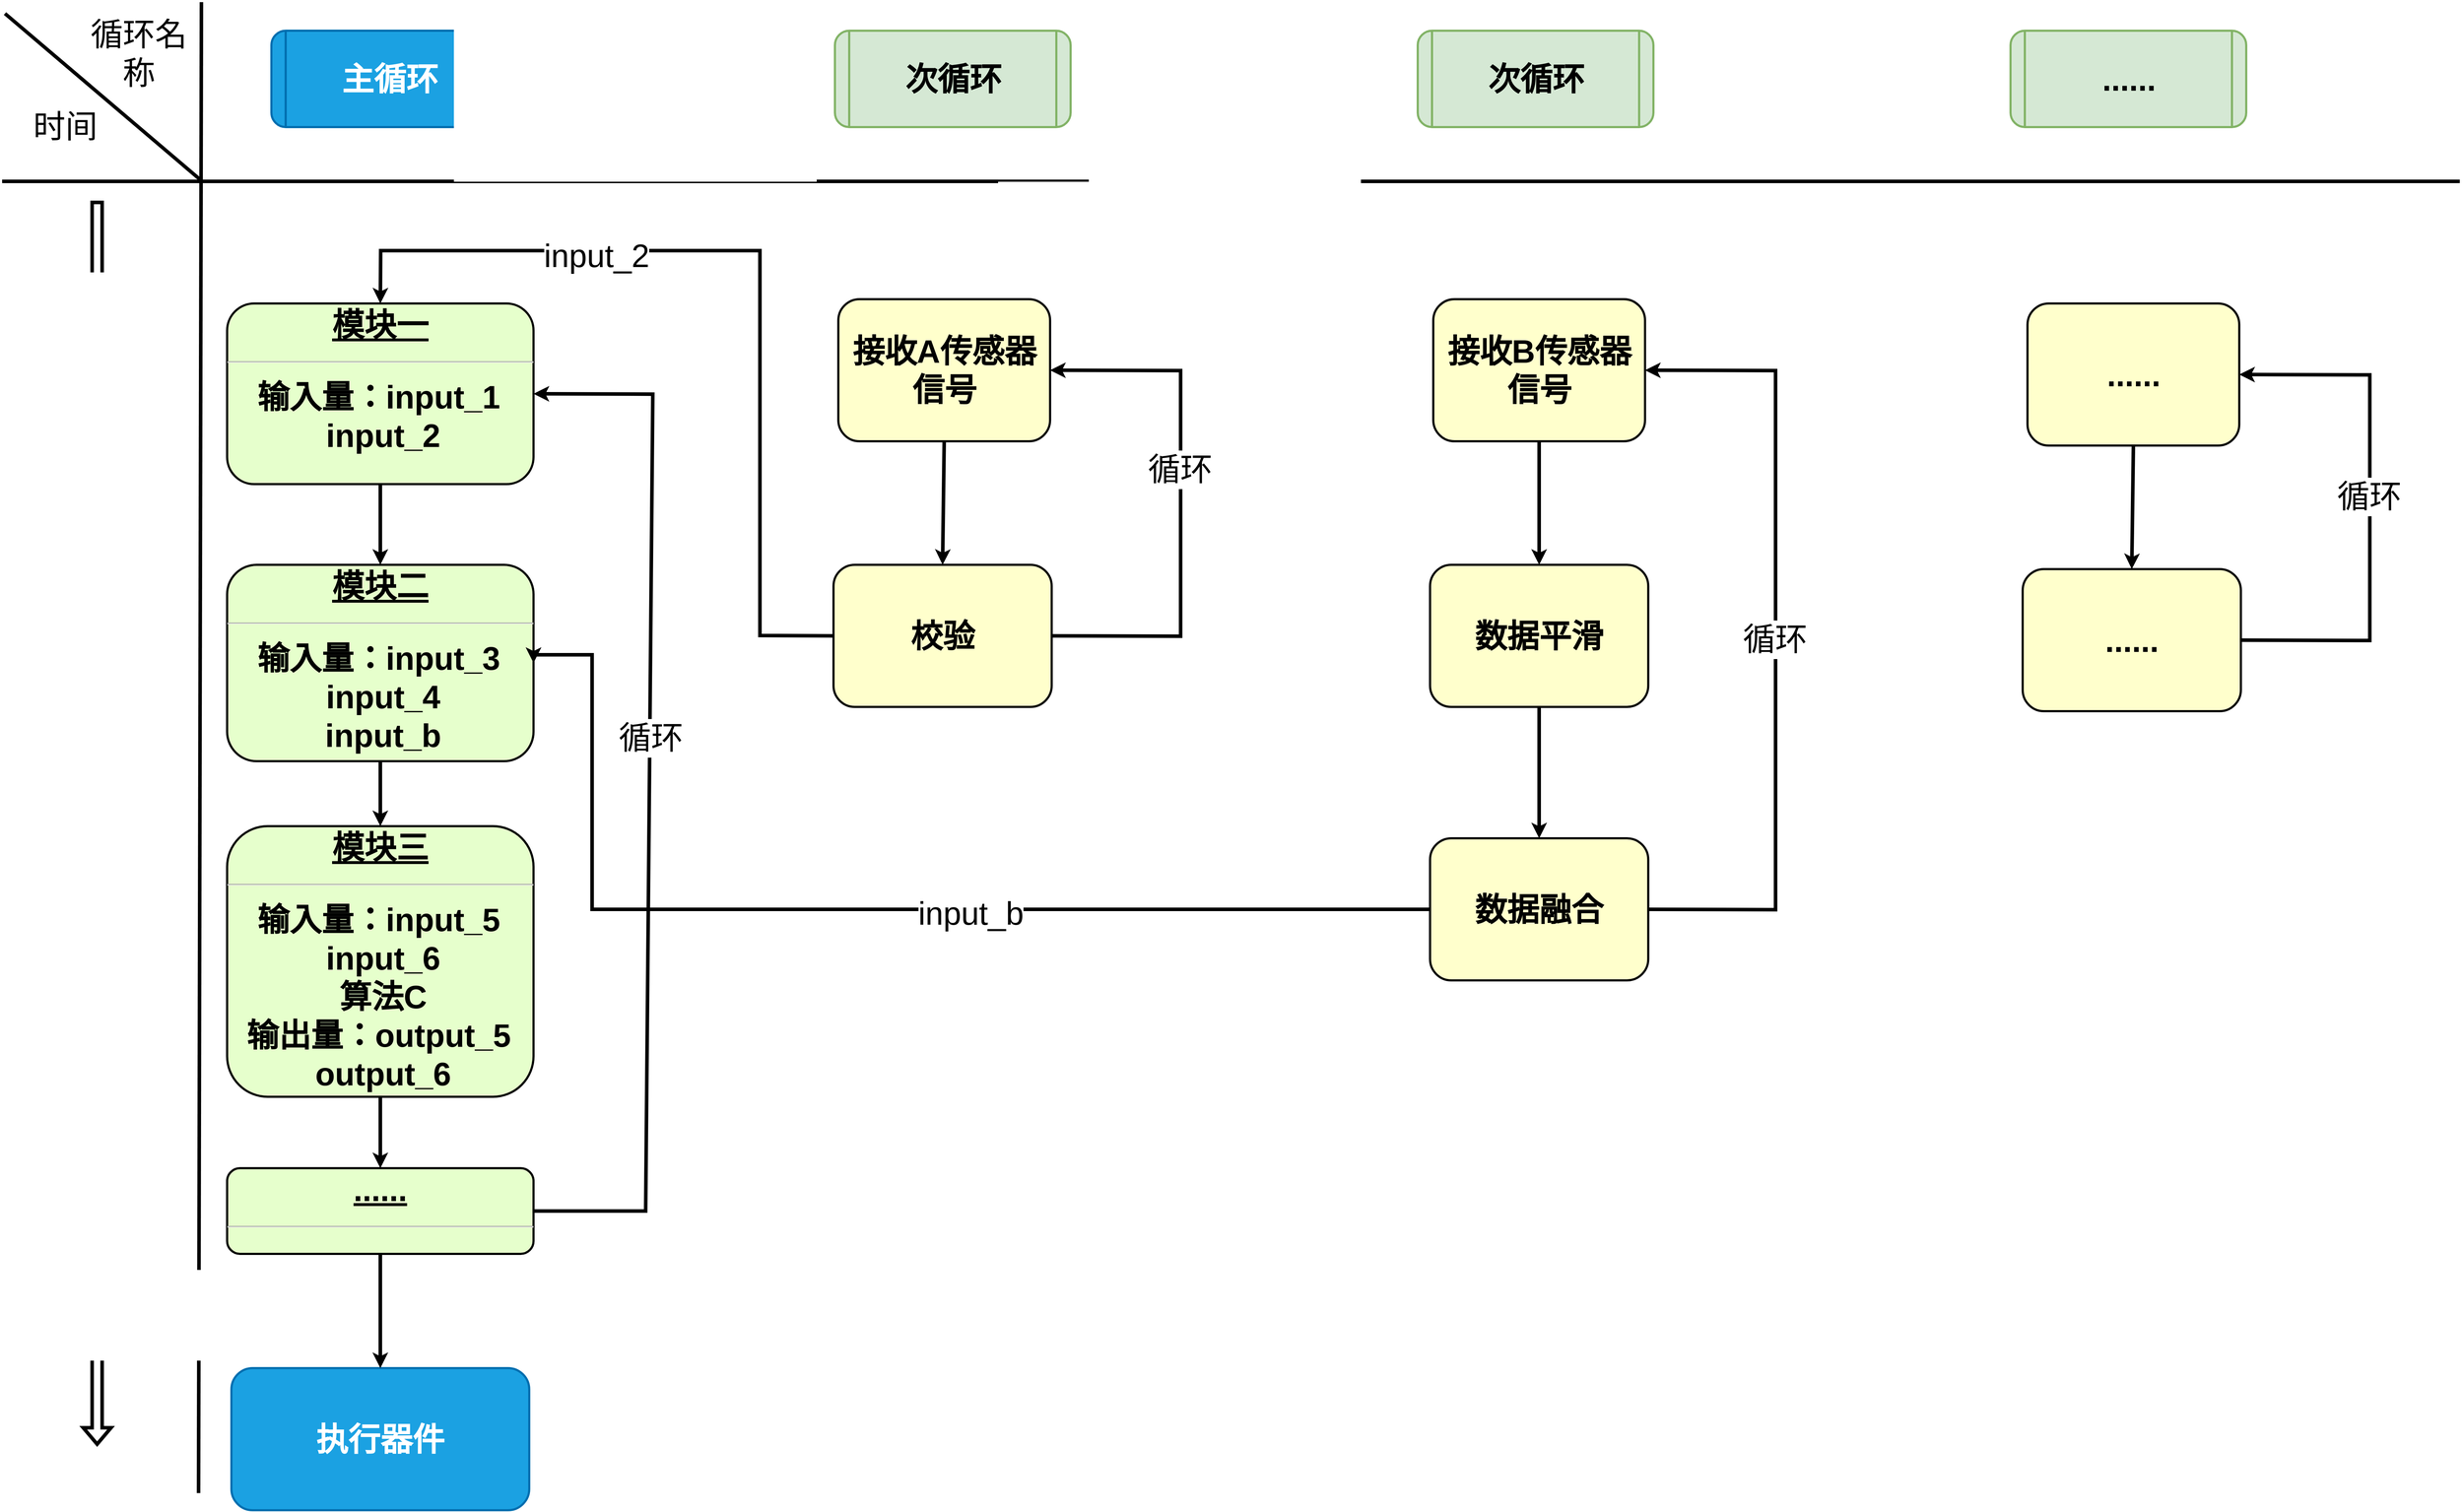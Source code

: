 <mxfile version="20.8.20" type="github">
  <diagram name="第 1 页" id="vEYWSQjw0OYUdzgQtS94">
    <mxGraphModel dx="5320" dy="1908" grid="0" gridSize="10" guides="1" tooltips="1" connect="1" arrows="1" fold="1" page="1" pageScale="1" pageWidth="1169" pageHeight="827" math="0" shadow="0">
      <root>
        <mxCell id="0" />
        <mxCell id="1" parent="0" />
        <mxCell id="5Q56VZbvU2Ra5kJknDUj-1" value="&lt;p style=&quot;margin: 4px 0px 0px; text-align: center; text-decoration: underline; font-size: 45px;&quot;&gt;&lt;font style=&quot;font-size: 45px;&quot;&gt;模块一&lt;/font&gt;&lt;/p&gt;&lt;hr style=&quot;font-size: 45px;&quot;&gt;&lt;p style=&quot;margin: 0px 0px 0px 8px; font-size: 45px;&quot;&gt;输入量：input_1&amp;nbsp;&lt;/p&gt;&lt;p style=&quot;margin: 0px 0px 0px 8px; font-size: 45px;&quot;&gt;input_2&lt;/p&gt;&lt;p style=&quot;margin: 0px 0px 0px 8px; font-size: 45px;&quot;&gt;&lt;br style=&quot;font-size: 45px;&quot;&gt;&lt;/p&gt;&lt;p style=&quot;margin: 0px 0px 0px 8px; font-size: 45px;&quot;&gt;算法A&lt;/p&gt;&lt;p style=&quot;margin: 0px 0px 0px 8px; font-size: 45px;&quot;&gt;&lt;br style=&quot;font-size: 45px;&quot;&gt;&lt;/p&gt;&lt;p style=&quot;margin: 0px 0px 0px 8px; font-size: 45px;&quot;&gt;输出量：output_1 output_2&lt;/p&gt;" style="verticalAlign=middle;align=center;overflow=fill;fontSize=45;fontFamily=Helvetica;html=1;rounded=1;fontStyle=1;strokeWidth=3;fillColor=#E6FFCC;rotation=0;" parent="1" vertex="1">
          <mxGeometry x="374" y="1379" width="429" height="253" as="geometry" />
        </mxCell>
        <mxCell id="5Q56VZbvU2Ra5kJknDUj-3" value="主循环" style="shape=process;whiteSpace=wrap;align=center;verticalAlign=middle;size=0.048;fontStyle=1;strokeWidth=3;fillColor=#1ba1e2;rounded=1;fontSize=45;fontColor=#ffffff;strokeColor=#006EAF;" parent="1" vertex="1">
          <mxGeometry x="436" y="997" width="330" height="135" as="geometry" />
        </mxCell>
        <mxCell id="5Q56VZbvU2Ra5kJknDUj-4" value="次循环" style="shape=process;whiteSpace=wrap;align=center;verticalAlign=middle;size=0.048;fontStyle=1;strokeWidth=3;fillColor=#d5e8d4;rounded=1;fontSize=45;strokeColor=#82b366;" parent="1" vertex="1">
          <mxGeometry x="1225" y="997" width="330" height="135" as="geometry" />
        </mxCell>
        <mxCell id="5Q56VZbvU2Ra5kJknDUj-5" value="次循环" style="shape=process;whiteSpace=wrap;align=center;verticalAlign=middle;size=0.048;fontStyle=1;strokeWidth=3;fillColor=#d5e8d4;rounded=1;fontSize=45;strokeColor=#82b366;" parent="1" vertex="1">
          <mxGeometry x="2041" y="997" width="330" height="135" as="geometry" />
        </mxCell>
        <mxCell id="5Q56VZbvU2Ra5kJknDUj-6" value="......" style="shape=process;whiteSpace=wrap;align=center;verticalAlign=middle;size=0.048;fontStyle=1;strokeWidth=3;fillColor=#d5e8d4;rounded=1;fontSize=45;strokeColor=#82b366;" parent="1" vertex="1">
          <mxGeometry x="2871" y="997" width="330" height="135" as="geometry" />
        </mxCell>
        <mxCell id="5Q56VZbvU2Ra5kJknDUj-7" value="" style="endArrow=none;html=1;rounded=0;fontSize=45;strokeWidth=5;" parent="1" edge="1">
          <mxGeometry width="50" height="50" relative="1" as="geometry">
            <mxPoint x="334" y="3045" as="sourcePoint" />
            <mxPoint x="338" y="957" as="targetPoint" />
          </mxGeometry>
        </mxCell>
        <mxCell id="5Q56VZbvU2Ra5kJknDUj-8" value="" style="endArrow=none;html=1;rounded=0;fontSize=45;strokeWidth=5;" parent="1" edge="1">
          <mxGeometry width="50" height="50" relative="1" as="geometry">
            <mxPoint x="3500" y="1208" as="sourcePoint" />
            <mxPoint x="59" y="1208" as="targetPoint" />
          </mxGeometry>
        </mxCell>
        <mxCell id="5Q56VZbvU2Ra5kJknDUj-9" value="" style="endArrow=none;html=1;rounded=0;fontSize=45;strokeWidth=5;" parent="1" edge="1">
          <mxGeometry width="50" height="50" relative="1" as="geometry">
            <mxPoint x="338" y="1207" as="sourcePoint" />
            <mxPoint x="63" y="973" as="targetPoint" />
          </mxGeometry>
        </mxCell>
        <mxCell id="5Q56VZbvU2Ra5kJknDUj-10" value="循环名称" style="text;html=1;strokeColor=none;fillColor=none;align=center;verticalAlign=middle;whiteSpace=wrap;rounded=0;fontSize=45;" parent="1" vertex="1">
          <mxGeometry x="180" y="1014" width="141" height="30" as="geometry" />
        </mxCell>
        <mxCell id="5Q56VZbvU2Ra5kJknDUj-11" value="时间" style="text;html=1;strokeColor=none;fillColor=none;align=center;verticalAlign=middle;whiteSpace=wrap;rounded=0;fontSize=45;" parent="1" vertex="1">
          <mxGeometry x="77" y="1116" width="141" height="30" as="geometry" />
        </mxCell>
        <mxCell id="5Q56VZbvU2Ra5kJknDUj-12" value="" style="shape=flexArrow;endArrow=classic;html=1;rounded=0;strokeWidth=5;fontSize=45;" parent="1" edge="1">
          <mxGeometry width="50" height="50" relative="1" as="geometry">
            <mxPoint x="192" y="1235" as="sourcePoint" />
            <mxPoint x="192" y="2979" as="targetPoint" />
          </mxGeometry>
        </mxCell>
        <mxCell id="5Q56VZbvU2Ra5kJknDUj-13" value="&lt;p style=&quot;margin: 4px 0px 0px; text-align: center; text-decoration: underline; font-size: 45px;&quot;&gt;&lt;font style=&quot;font-size: 45px;&quot;&gt;模块二&lt;/font&gt;&lt;/p&gt;&lt;hr style=&quot;font-size: 45px;&quot;&gt;&lt;p style=&quot;margin: 0px 0px 0px 8px; font-size: 45px;&quot;&gt;输入量：input_3&amp;nbsp;&lt;/p&gt;&lt;p style=&quot;margin: 0px 0px 0px 8px; font-size: 45px;&quot;&gt;input_4&lt;/p&gt;&lt;p style=&quot;margin: 0px 0px 0px 8px; font-size: 45px;&quot;&gt;input_b&lt;/p&gt;&lt;p style=&quot;margin: 0px 0px 0px 8px; font-size: 45px;&quot;&gt;&lt;br style=&quot;font-size: 45px;&quot;&gt;&lt;/p&gt;&lt;p style=&quot;margin: 0px 0px 0px 8px; font-size: 45px;&quot;&gt;算法B&lt;/p&gt;&lt;p style=&quot;margin: 0px 0px 0px 8px; font-size: 45px;&quot;&gt;&lt;br style=&quot;font-size: 45px;&quot;&gt;&lt;/p&gt;&lt;p style=&quot;margin: 0px 0px 0px 8px; font-size: 45px;&quot;&gt;输出量：output_3 output_4&lt;/p&gt;" style="verticalAlign=middle;align=center;overflow=fill;fontSize=45;fontFamily=Helvetica;html=1;rounded=1;fontStyle=1;strokeWidth=3;fillColor=#E6FFCC;rotation=0;" parent="1" vertex="1">
          <mxGeometry x="374" y="1745" width="429" height="275" as="geometry" />
        </mxCell>
        <mxCell id="5Q56VZbvU2Ra5kJknDUj-14" value="&lt;p style=&quot;margin: 4px 0px 0px; text-align: center; text-decoration: underline; font-size: 45px;&quot;&gt;&lt;font style=&quot;font-size: 45px;&quot;&gt;模块三&lt;/font&gt;&lt;/p&gt;&lt;hr style=&quot;font-size: 45px;&quot;&gt;&lt;p style=&quot;margin: 0px 0px 0px 8px; font-size: 45px;&quot;&gt;输入量：input_5&amp;nbsp;&lt;/p&gt;&lt;p style=&quot;margin: 0px 0px 0px 8px; font-size: 45px;&quot;&gt;input_6&lt;/p&gt;&lt;p style=&quot;margin: 0px 0px 0px 8px; font-size: 45px;&quot;&gt;算法C&lt;/p&gt;&lt;p style=&quot;margin: 0px 0px 0px 8px; font-size: 45px;&quot;&gt;输出量：output_5&amp;nbsp;&lt;/p&gt;&lt;p style=&quot;margin: 0px 0px 0px 8px; font-size: 45px;&quot;&gt;output_6&lt;/p&gt;" style="verticalAlign=middle;align=center;overflow=fill;fontSize=45;fontFamily=Helvetica;html=1;rounded=1;fontStyle=1;strokeWidth=3;fillColor=#E6FFCC;rotation=0;" parent="1" vertex="1">
          <mxGeometry x="374" y="2111" width="429" height="379" as="geometry" />
        </mxCell>
        <mxCell id="5Q56VZbvU2Ra5kJknDUj-15" value="&lt;p style=&quot;margin: 4px 0px 0px; text-align: center; text-decoration: underline; font-size: 45px;&quot;&gt;&lt;span style=&quot;font-size: 45px;&quot;&gt;......&lt;/span&gt;&lt;/p&gt;&lt;hr style=&quot;font-size: 45px;&quot;&gt;&lt;p style=&quot;margin: 0px 0px 0px 8px; font-size: 45px;&quot;&gt;......&lt;/p&gt;" style="verticalAlign=middle;align=center;overflow=fill;fontSize=45;fontFamily=Helvetica;html=1;rounded=1;fontStyle=1;strokeWidth=3;fillColor=#E6FFCC;rotation=0;" parent="1" vertex="1">
          <mxGeometry x="374" y="2590" width="429" height="120" as="geometry" />
        </mxCell>
        <mxCell id="5Q56VZbvU2Ra5kJknDUj-16" value="执行器件" style="whiteSpace=wrap;align=center;verticalAlign=middle;fontStyle=1;strokeWidth=3;fillColor=#1ba1e2;rounded=1;fontSize=45;fontColor=#ffffff;strokeColor=#006EAF;" parent="1" vertex="1">
          <mxGeometry x="380" y="2870" width="417" height="199" as="geometry" />
        </mxCell>
        <mxCell id="5Q56VZbvU2Ra5kJknDUj-17" value="" style="endArrow=classic;html=1;rounded=0;strokeWidth=5;fontSize=45;entryX=0.5;entryY=0;entryDx=0;entryDy=0;exitX=0.5;exitY=1;exitDx=0;exitDy=0;" parent="1" source="5Q56VZbvU2Ra5kJknDUj-1" target="5Q56VZbvU2Ra5kJknDUj-13" edge="1">
          <mxGeometry width="50" height="50" relative="1" as="geometry">
            <mxPoint x="1008" y="1425" as="sourcePoint" />
            <mxPoint x="1058" y="1375" as="targetPoint" />
          </mxGeometry>
        </mxCell>
        <mxCell id="5Q56VZbvU2Ra5kJknDUj-18" value="" style="endArrow=classic;html=1;rounded=0;strokeWidth=5;fontSize=45;entryX=0.5;entryY=0;entryDx=0;entryDy=0;exitX=0.5;exitY=1;exitDx=0;exitDy=0;" parent="1" source="5Q56VZbvU2Ra5kJknDUj-13" target="5Q56VZbvU2Ra5kJknDUj-14" edge="1">
          <mxGeometry width="50" height="50" relative="1" as="geometry">
            <mxPoint x="596" y="2020" as="sourcePoint" />
            <mxPoint x="596" y="2133" as="targetPoint" />
          </mxGeometry>
        </mxCell>
        <mxCell id="5Q56VZbvU2Ra5kJknDUj-19" value="" style="endArrow=classic;html=1;rounded=0;strokeWidth=5;fontSize=45;entryX=0.5;entryY=0;entryDx=0;entryDy=0;exitX=0.5;exitY=1;exitDx=0;exitDy=0;" parent="1" source="5Q56VZbvU2Ra5kJknDUj-14" target="5Q56VZbvU2Ra5kJknDUj-15" edge="1">
          <mxGeometry width="50" height="50" relative="1" as="geometry">
            <mxPoint x="596" y="2401" as="sourcePoint" />
            <mxPoint x="596" y="2514" as="targetPoint" />
          </mxGeometry>
        </mxCell>
        <mxCell id="5Q56VZbvU2Ra5kJknDUj-20" value="" style="endArrow=classic;html=1;rounded=0;strokeWidth=5;fontSize=45;exitX=0.5;exitY=1;exitDx=0;exitDy=0;" parent="1" source="5Q56VZbvU2Ra5kJknDUj-15" target="5Q56VZbvU2Ra5kJknDUj-16" edge="1">
          <mxGeometry width="50" height="50" relative="1" as="geometry">
            <mxPoint x="595" y="2645" as="sourcePoint" />
            <mxPoint x="595" y="2758" as="targetPoint" />
          </mxGeometry>
        </mxCell>
        <mxCell id="5Q56VZbvU2Ra5kJknDUj-21" value="" style="endArrow=classic;html=1;rounded=0;strokeWidth=5;fontSize=45;exitX=1;exitY=0.5;exitDx=0;exitDy=0;entryX=1;entryY=0.5;entryDx=0;entryDy=0;" parent="1" source="5Q56VZbvU2Ra5kJknDUj-15" target="5Q56VZbvU2Ra5kJknDUj-1" edge="1">
          <mxGeometry width="50" height="50" relative="1" as="geometry">
            <mxPoint x="962" y="2555" as="sourcePoint" />
            <mxPoint x="902" y="1476" as="targetPoint" />
            <Array as="points">
              <mxPoint x="960" y="2650" />
              <mxPoint x="970" y="1506" />
            </Array>
          </mxGeometry>
        </mxCell>
        <mxCell id="5Q56VZbvU2Ra5kJknDUj-22" value="&lt;font style=&quot;font-size: 45px;&quot;&gt;循环&lt;/font&gt;" style="edgeLabel;html=1;align=center;verticalAlign=middle;resizable=0;points=[];fontSize=45;" parent="5Q56VZbvU2Ra5kJknDUj-21" vertex="1" connectable="0">
          <mxGeometry x="0.117" y="-1" relative="1" as="geometry">
            <mxPoint as="offset" />
          </mxGeometry>
        </mxCell>
        <mxCell id="5Q56VZbvU2Ra5kJknDUj-23" value="接收A传感器信号" style="whiteSpace=wrap;align=center;verticalAlign=middle;fontStyle=1;strokeWidth=3;fillColor=#FFFFCC;rounded=1;fontSize=45;" parent="1" vertex="1">
          <mxGeometry x="1229.75" y="1373" width="296.5" height="199" as="geometry" />
        </mxCell>
        <mxCell id="5Q56VZbvU2Ra5kJknDUj-24" value="校验" style="whiteSpace=wrap;align=center;verticalAlign=middle;fontStyle=1;strokeWidth=3;fillColor=#FFFFCC;rounded=1;fontSize=45;" parent="1" vertex="1">
          <mxGeometry x="1223" y="1745" width="305.5" height="199" as="geometry" />
        </mxCell>
        <mxCell id="5Q56VZbvU2Ra5kJknDUj-25" value="" style="endArrow=classic;html=1;rounded=0;strokeWidth=5;fontSize=45;exitX=0.5;exitY=1;exitDx=0;exitDy=0;entryX=0.5;entryY=0;entryDx=0;entryDy=0;" parent="1" source="5Q56VZbvU2Ra5kJknDUj-23" target="5Q56VZbvU2Ra5kJknDUj-24" edge="1">
          <mxGeometry width="50" height="50" relative="1" as="geometry">
            <mxPoint x="1406" y="1617" as="sourcePoint" />
            <mxPoint x="1485" y="1681" as="targetPoint" />
          </mxGeometry>
        </mxCell>
        <mxCell id="5Q56VZbvU2Ra5kJknDUj-26" value="" style="endArrow=classic;html=1;rounded=0;strokeWidth=5;fontSize=45;exitX=0;exitY=0.5;exitDx=0;exitDy=0;entryX=0.5;entryY=0;entryDx=0;entryDy=0;" parent="1" source="5Q56VZbvU2Ra5kJknDUj-24" target="5Q56VZbvU2Ra5kJknDUj-1" edge="1">
          <mxGeometry width="50" height="50" relative="1" as="geometry">
            <mxPoint x="1182.5" y="1843.5" as="sourcePoint" />
            <mxPoint x="587" y="1300" as="targetPoint" />
            <Array as="points">
              <mxPoint x="1120" y="1844" />
              <mxPoint x="1120" y="1305" />
              <mxPoint x="589" y="1305" />
            </Array>
          </mxGeometry>
        </mxCell>
        <mxCell id="5Q56VZbvU2Ra5kJknDUj-27" value="&lt;font style=&quot;font-size: 45px;&quot;&gt;input_2&lt;/font&gt;" style="edgeLabel;html=1;align=center;verticalAlign=middle;resizable=0;points=[];fontSize=45;" parent="5Q56VZbvU2Ra5kJknDUj-26" vertex="1" connectable="0">
          <mxGeometry x="0.397" y="7" relative="1" as="geometry">
            <mxPoint as="offset" />
          </mxGeometry>
        </mxCell>
        <mxCell id="5Q56VZbvU2Ra5kJknDUj-28" value="" style="endArrow=classic;html=1;rounded=0;strokeWidth=5;fontSize=45;exitX=1;exitY=0.5;exitDx=0;exitDy=0;entryX=1;entryY=0.5;entryDx=0;entryDy=0;" parent="1" source="5Q56VZbvU2Ra5kJknDUj-24" target="5Q56VZbvU2Ra5kJknDUj-23" edge="1">
          <mxGeometry width="50" height="50" relative="1" as="geometry">
            <mxPoint x="1805" y="1783" as="sourcePoint" />
            <mxPoint x="1754" y="1433" as="targetPoint" />
            <Array as="points">
              <mxPoint x="1709" y="1845" />
              <mxPoint x="1709" y="1473" />
            </Array>
          </mxGeometry>
        </mxCell>
        <mxCell id="5Q56VZbvU2Ra5kJknDUj-29" value="&lt;font style=&quot;font-size: 45px;&quot;&gt;循环&lt;/font&gt;" style="edgeLabel;html=1;align=center;verticalAlign=middle;resizable=0;points=[];fontSize=45;" parent="5Q56VZbvU2Ra5kJknDUj-28" vertex="1" connectable="0">
          <mxGeometry x="0.13" y="1" relative="1" as="geometry">
            <mxPoint y="1" as="offset" />
          </mxGeometry>
        </mxCell>
        <mxCell id="5Q56VZbvU2Ra5kJknDUj-30" value="接收B传感器信号" style="whiteSpace=wrap;align=center;verticalAlign=middle;fontStyle=1;strokeWidth=3;fillColor=#FFFFCC;rounded=1;fontSize=45;" parent="1" vertex="1">
          <mxGeometry x="2062.75" y="1373" width="296.5" height="199" as="geometry" />
        </mxCell>
        <mxCell id="5Q56VZbvU2Ra5kJknDUj-31" value="数据平滑" style="whiteSpace=wrap;align=center;verticalAlign=middle;fontStyle=1;strokeWidth=3;fillColor=#FFFFCC;rounded=1;fontSize=45;" parent="1" vertex="1">
          <mxGeometry x="2058.25" y="1745" width="305.5" height="199" as="geometry" />
        </mxCell>
        <mxCell id="5Q56VZbvU2Ra5kJknDUj-32" value="" style="endArrow=classic;html=1;rounded=0;strokeWidth=5;fontSize=45;exitX=0.5;exitY=1;exitDx=0;exitDy=0;entryX=0.5;entryY=0;entryDx=0;entryDy=0;" parent="1" source="5Q56VZbvU2Ra5kJknDUj-30" target="5Q56VZbvU2Ra5kJknDUj-31" edge="1">
          <mxGeometry width="50" height="50" relative="1" as="geometry">
            <mxPoint x="2239" y="1617" as="sourcePoint" />
            <mxPoint x="2318" y="1681" as="targetPoint" />
          </mxGeometry>
        </mxCell>
        <mxCell id="5Q56VZbvU2Ra5kJknDUj-33" value="" style="endArrow=classic;html=1;rounded=0;strokeWidth=5;fontSize=45;exitX=1;exitY=0.5;exitDx=0;exitDy=0;entryX=1;entryY=0.5;entryDx=0;entryDy=0;" parent="1" source="5Q56VZbvU2Ra5kJknDUj-37" target="5Q56VZbvU2Ra5kJknDUj-30" edge="1">
          <mxGeometry width="50" height="50" relative="1" as="geometry">
            <mxPoint x="2638" y="1783" as="sourcePoint" />
            <mxPoint x="2587" y="1433" as="targetPoint" />
            <Array as="points">
              <mxPoint x="2542" y="2228" />
              <mxPoint x="2542" y="1473" />
            </Array>
          </mxGeometry>
        </mxCell>
        <mxCell id="5Q56VZbvU2Ra5kJknDUj-34" value="&lt;font style=&quot;font-size: 45px;&quot;&gt;循环&lt;/font&gt;" style="edgeLabel;html=1;align=center;verticalAlign=middle;resizable=0;points=[];fontSize=45;" parent="5Q56VZbvU2Ra5kJknDUj-33" vertex="1" connectable="0">
          <mxGeometry x="0.13" y="1" relative="1" as="geometry">
            <mxPoint y="73" as="offset" />
          </mxGeometry>
        </mxCell>
        <mxCell id="5Q56VZbvU2Ra5kJknDUj-35" style="edgeStyle=orthogonalEdgeStyle;rounded=0;orthogonalLoop=1;jettySize=auto;html=1;strokeWidth=5;fontSize=45;entryX=1;entryY=0.5;entryDx=0;entryDy=0;" parent="1" source="5Q56VZbvU2Ra5kJknDUj-37" target="5Q56VZbvU2Ra5kJknDUj-13" edge="1">
          <mxGeometry relative="1" as="geometry">
            <mxPoint x="899" y="1878" as="targetPoint" />
            <Array as="points">
              <mxPoint x="885" y="2227" />
              <mxPoint x="885" y="1871" />
            </Array>
          </mxGeometry>
        </mxCell>
        <mxCell id="5Q56VZbvU2Ra5kJknDUj-36" value="&lt;font style=&quot;font-size: 45px;&quot;&gt;input_b&lt;/font&gt;" style="edgeLabel;html=1;align=center;verticalAlign=middle;resizable=0;points=[];fontSize=45;" parent="5Q56VZbvU2Ra5kJknDUj-35" vertex="1" connectable="0">
          <mxGeometry x="-0.206" y="5" relative="1" as="geometry">
            <mxPoint x="1" as="offset" />
          </mxGeometry>
        </mxCell>
        <mxCell id="5Q56VZbvU2Ra5kJknDUj-37" value="数据融合" style="whiteSpace=wrap;align=center;verticalAlign=middle;fontStyle=1;strokeWidth=3;fillColor=#FFFFCC;rounded=1;fontSize=45;" parent="1" vertex="1">
          <mxGeometry x="2058.25" y="2128" width="305.5" height="199" as="geometry" />
        </mxCell>
        <mxCell id="5Q56VZbvU2Ra5kJknDUj-38" value="" style="endArrow=classic;html=1;rounded=0;strokeWidth=5;fontSize=45;exitX=0.5;exitY=1;exitDx=0;exitDy=0;entryX=0.5;entryY=0;entryDx=0;entryDy=0;" parent="1" source="5Q56VZbvU2Ra5kJknDUj-31" target="5Q56VZbvU2Ra5kJknDUj-37" edge="1">
          <mxGeometry width="50" height="50" relative="1" as="geometry">
            <mxPoint x="2209.89" y="1998" as="sourcePoint" />
            <mxPoint x="2209.89" y="2171" as="targetPoint" />
          </mxGeometry>
        </mxCell>
        <mxCell id="5Q56VZbvU2Ra5kJknDUj-39" value="......" style="whiteSpace=wrap;align=center;verticalAlign=middle;fontStyle=1;strokeWidth=3;fillColor=#FFFFCC;rounded=1;fontSize=45;" parent="1" vertex="1">
          <mxGeometry x="2894.75" y="1379" width="296.5" height="199" as="geometry" />
        </mxCell>
        <mxCell id="5Q56VZbvU2Ra5kJknDUj-40" value="......" style="whiteSpace=wrap;align=center;verticalAlign=middle;fontStyle=1;strokeWidth=3;fillColor=#FFFFCC;rounded=1;fontSize=45;" parent="1" vertex="1">
          <mxGeometry x="2888" y="1751" width="305.5" height="199" as="geometry" />
        </mxCell>
        <mxCell id="5Q56VZbvU2Ra5kJknDUj-41" value="" style="endArrow=classic;html=1;rounded=0;strokeWidth=5;fontSize=45;exitX=0.5;exitY=1;exitDx=0;exitDy=0;entryX=0.5;entryY=0;entryDx=0;entryDy=0;" parent="1" source="5Q56VZbvU2Ra5kJknDUj-39" target="5Q56VZbvU2Ra5kJknDUj-40" edge="1">
          <mxGeometry width="50" height="50" relative="1" as="geometry">
            <mxPoint x="3071" y="1623" as="sourcePoint" />
            <mxPoint x="3150" y="1687" as="targetPoint" />
          </mxGeometry>
        </mxCell>
        <mxCell id="5Q56VZbvU2Ra5kJknDUj-42" value="" style="endArrow=classic;html=1;rounded=0;strokeWidth=5;fontSize=45;exitX=1;exitY=0.5;exitDx=0;exitDy=0;entryX=1;entryY=0.5;entryDx=0;entryDy=0;" parent="1" source="5Q56VZbvU2Ra5kJknDUj-40" target="5Q56VZbvU2Ra5kJknDUj-39" edge="1">
          <mxGeometry width="50" height="50" relative="1" as="geometry">
            <mxPoint x="3470" y="1789" as="sourcePoint" />
            <mxPoint x="3419" y="1439" as="targetPoint" />
            <Array as="points">
              <mxPoint x="3374" y="1851" />
              <mxPoint x="3374" y="1479" />
            </Array>
          </mxGeometry>
        </mxCell>
        <mxCell id="5Q56VZbvU2Ra5kJknDUj-43" value="&lt;font style=&quot;font-size: 45px;&quot;&gt;循环&lt;/font&gt;" style="edgeLabel;html=1;align=center;verticalAlign=middle;resizable=0;points=[];fontSize=45;" parent="5Q56VZbvU2Ra5kJknDUj-42" vertex="1" connectable="0">
          <mxGeometry x="0.13" y="1" relative="1" as="geometry">
            <mxPoint y="33" as="offset" />
          </mxGeometry>
        </mxCell>
      </root>
    </mxGraphModel>
  </diagram>
</mxfile>
